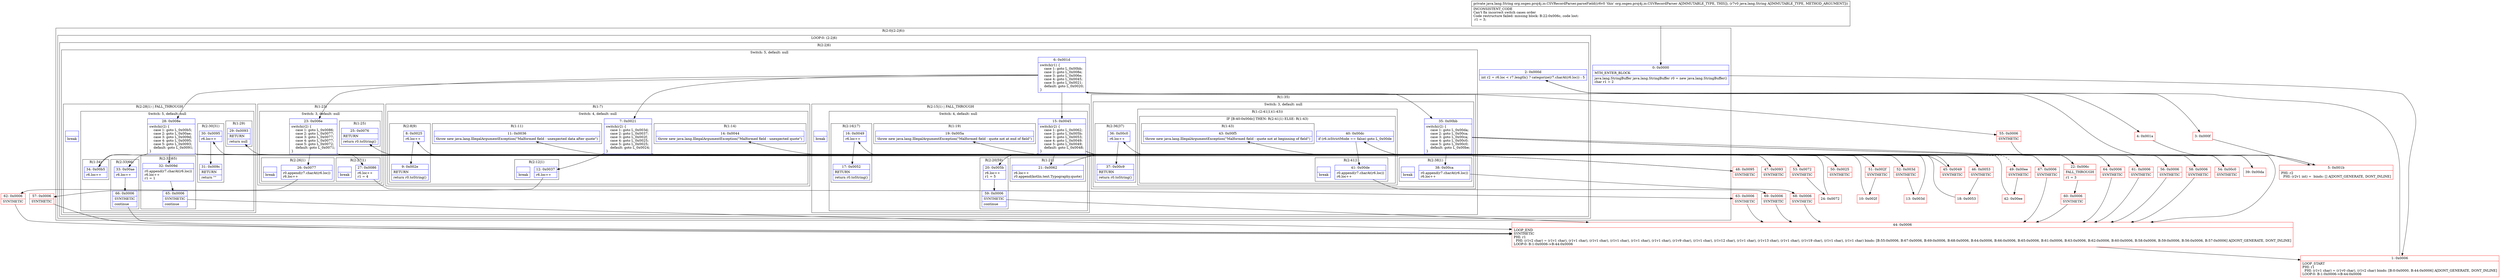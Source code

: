 digraph "CFG fororg.osgeo.proj4j.io.CSVRecordParser.parseField(Ljava\/lang\/String;)Ljava\/lang\/String;" {
subgraph cluster_Region_1605889911 {
label = "R(2:0|(2:2|6))";
node [shape=record,color=blue];
Node_0 [shape=record,label="{0\:\ 0x0000|MTH_ENTER_BLOCK\l|java.lang.StringBuffer java.lang.StringBuffer r0 = new java.lang.StringBuffer()\lchar r1 = 2\l}"];
subgraph cluster_LoopRegion_308747499 {
label = "LOOP:0: (2:2|6)";
node [shape=record,color=blue];
subgraph cluster_Region_1622031691 {
label = "R(2:2|6)";
node [shape=record,color=blue];
Node_2 [shape=record,label="{2\:\ 0x000d|int r2 = r6.loc \< r7.length() ? categorize(r7.charAt(r6.loc)) : 5\l}"];
subgraph cluster_SwitchRegion_911762101 {
label = "Switch: 5, default: null";
node [shape=record,color=blue];
Node_6 [shape=record,label="{6\:\ 0x001d|switch(r1) \{\l    case 1: goto L_0x00bb;\l    case 2: goto L_0x008e;\l    case 3: goto L_0x006e;\l    case 4: goto L_0x0045;\l    case 5: goto L_0x0021;\l    default: goto L_0x0020;\l\}\l}"];
subgraph cluster_Region_2045441651 {
label = "R(1:35)";
node [shape=record,color=blue];
subgraph cluster_SwitchRegion_739244054 {
label = "Switch: 3, default: null";
node [shape=record,color=blue];
Node_35 [shape=record,label="{35\:\ 0x00bb|switch(r2) \{\l    case 1: goto L_0x00da;\l    case 2: goto L_0x00ca;\l    case 3: goto L_0x00ca;\l    case 4: goto L_0x00c0;\l    case 5: goto L_0x00c0;\l    default: goto L_0x00be;\l\}\l}"];
subgraph cluster_Region_2052649893 {
label = "R(1:(2:41|1)(1:43))";
node [shape=record,color=blue];
subgraph cluster_IfRegion_558532322 {
label = "IF [B:40:0x00dc] THEN: R(2:41|1) ELSE: R(1:43)";
node [shape=record,color=blue];
Node_40 [shape=record,label="{40\:\ 0x00dc|if (r6.isStrictMode == false) goto L_0x00de\l}"];
subgraph cluster_Region_933270657 {
label = "R(2:41|1)";
node [shape=record,color=blue];
Node_41 [shape=record,label="{41\:\ 0x00de|r0.append(r7.charAt(r6.loc))\lr6.loc++\l}"];
Node_InsnContainer_1261736526 [shape=record,label="{|break\l}"];
}
subgraph cluster_Region_199247460 {
label = "R(1:43)";
node [shape=record,color=blue];
Node_43 [shape=record,label="{43\:\ 0x00f5|throw new java.lang.IllegalArgumentException(\"Malformed field \- quote not at beginning of field\")\l}"];
}
}
}
subgraph cluster_Region_951237094 {
label = "R(2:38|1)";
node [shape=record,color=blue];
Node_38 [shape=record,label="{38\:\ 0x00ca|r0.append(r7.charAt(r6.loc))\lr6.loc++\l}"];
Node_InsnContainer_1115951679 [shape=record,label="{|break\l}"];
}
subgraph cluster_Region_1249541587 {
label = "R(2:36|37)";
node [shape=record,color=blue];
Node_36 [shape=record,label="{36\:\ 0x00c0|r6.loc++\l}"];
Node_37 [shape=record,label="{37\:\ 0x00c9|RETURN\l|return r0.toString()\l}"];
}
}
}
subgraph cluster_Region_630681605 {
label = "R(2:28|1) | FALL_THROUGH\l";
node [shape=record,color=blue];
subgraph cluster_SwitchRegion_517552185 {
label = "Switch: 5, default: null";
node [shape=record,color=blue];
Node_28 [shape=record,label="{28\:\ 0x008e|switch(r2) \{\l    case 1: goto L_0x00b5;\l    case 2: goto L_0x00ae;\l    case 3: goto L_0x009d;\l    case 4: goto L_0x0095;\l    case 5: goto L_0x0093;\l    default: goto L_0x0091;\l\}\l}"];
subgraph cluster_Region_418343625 {
label = "R(1:34)";
node [shape=record,color=blue];
Node_34 [shape=record,label="{34\:\ 0x00b5|r6.loc++\l}"];
}
subgraph cluster_Region_1843892896 {
label = "R(2:33|66)";
node [shape=record,color=blue];
Node_33 [shape=record,label="{33\:\ 0x00ae|r6.loc++\l}"];
Node_66 [shape=record,label="{66\:\ 0x0006|SYNTHETIC\l|continue\l}"];
}
subgraph cluster_Region_710340540 {
label = "R(2:32|65)";
node [shape=record,color=blue];
Node_32 [shape=record,label="{32\:\ 0x009d|r0.append(r7.charAt(r6.loc))\lr6.loc++\lr1 = 1\l}"];
Node_65 [shape=record,label="{65\:\ 0x0006|SYNTHETIC\l|continue\l}"];
}
subgraph cluster_Region_1681734174 {
label = "R(2:30|31)";
node [shape=record,color=blue];
Node_30 [shape=record,label="{30\:\ 0x0095|r6.loc++\l}"];
Node_31 [shape=record,label="{31\:\ 0x009c|RETURN\l|return \"\"\l}"];
}
subgraph cluster_Region_2058643908 {
label = "R(1:29)";
node [shape=record,color=blue];
Node_29 [shape=record,label="{29\:\ 0x0093|RETURN\l|return null\l}"];
}
}
Node_InsnContainer_435092857 [shape=record,label="{|break\l}"];
}
subgraph cluster_Region_1213009526 {
label = "R(1:23)";
node [shape=record,color=blue];
subgraph cluster_SwitchRegion_1801567389 {
label = "Switch: 3, default: null";
node [shape=record,color=blue];
Node_23 [shape=record,label="{23\:\ 0x006e|switch(r2) \{\l    case 1: goto L_0x0086;\l    case 2: goto L_0x0077;\l    case 3: goto L_0x0077;\l    case 4: goto L_0x0077;\l    case 5: goto L_0x0072;\l    default: goto L_0x0071;\l\}\l}"];
subgraph cluster_Region_441107692 {
label = "R(2:27|1)";
node [shape=record,color=blue];
Node_27 [shape=record,label="{27\:\ 0x0086|r6.loc++\lr1 = 4\l}"];
Node_InsnContainer_181100004 [shape=record,label="{|break\l}"];
}
subgraph cluster_Region_425812715 {
label = "R(2:26|1)";
node [shape=record,color=blue];
Node_26 [shape=record,label="{26\:\ 0x0077|r0.append(r7.charAt(r6.loc))\lr6.loc++\l}"];
Node_InsnContainer_898944000 [shape=record,label="{|break\l}"];
}
subgraph cluster_Region_884049320 {
label = "R(1:25)";
node [shape=record,color=blue];
Node_25 [shape=record,label="{25\:\ 0x0076|RETURN\l|return r0.toString()\l}"];
}
}
}
subgraph cluster_Region_1168973995 {
label = "R(2:15|1) | FALL_THROUGH\l";
node [shape=record,color=blue];
subgraph cluster_SwitchRegion_2050261215 {
label = "Switch: 4, default: null";
node [shape=record,color=blue];
Node_15 [shape=record,label="{15\:\ 0x0045|switch(r2) \{\l    case 1: goto L_0x0062;\l    case 2: goto L_0x005b;\l    case 3: goto L_0x0053;\l    case 4: goto L_0x0049;\l    case 5: goto L_0x0049;\l    default: goto L_0x0048;\l\}\l}"];
subgraph cluster_Region_767357448 {
label = "R(1:21)";
node [shape=record,color=blue];
Node_21 [shape=record,label="{21\:\ 0x0062|r6.loc++\lr0.append(kotlin.text.Typography.quote)\l}"];
}
subgraph cluster_Region_1345079583 {
label = "R(2:20|59)";
node [shape=record,color=blue];
Node_20 [shape=record,label="{20\:\ 0x005b|r6.loc++\lr1 = 5\l}"];
Node_59 [shape=record,label="{59\:\ 0x0006|SYNTHETIC\l|continue\l}"];
}
subgraph cluster_Region_479107987 {
label = "R(1:19)";
node [shape=record,color=blue];
Node_19 [shape=record,label="{19\:\ 0x005a|throw new java.lang.IllegalArgumentException(\"Malformed field \- quote not at end of field\")\l}"];
}
subgraph cluster_Region_814400268 {
label = "R(2:16|17)";
node [shape=record,color=blue];
Node_16 [shape=record,label="{16\:\ 0x0049|r6.loc++\l}"];
Node_17 [shape=record,label="{17\:\ 0x0052|RETURN\l|return r0.toString()\l}"];
}
}
Node_InsnContainer_1919268942 [shape=record,label="{|break\l}"];
}
subgraph cluster_Region_1383806666 {
label = "R(1:7)";
node [shape=record,color=blue];
subgraph cluster_SwitchRegion_690493639 {
label = "Switch: 4, default: null";
node [shape=record,color=blue];
Node_7 [shape=record,label="{7\:\ 0x0021|switch(r2) \{\l    case 1: goto L_0x003d;\l    case 2: goto L_0x0037;\l    case 3: goto L_0x002f;\l    case 4: goto L_0x0025;\l    case 5: goto L_0x0025;\l    default: goto L_0x0024;\l\}\l}"];
subgraph cluster_Region_2130701398 {
label = "R(1:14)";
node [shape=record,color=blue];
Node_14 [shape=record,label="{14\:\ 0x0044|throw new java.lang.IllegalArgumentException(\"Malformed field \- unexpected quote\")\l}"];
}
subgraph cluster_Region_373666329 {
label = "R(2:12|1)";
node [shape=record,color=blue];
Node_12 [shape=record,label="{12\:\ 0x0037|r6.loc++\l}"];
Node_InsnContainer_1516080670 [shape=record,label="{|break\l}"];
}
subgraph cluster_Region_1237176151 {
label = "R(1:11)";
node [shape=record,color=blue];
Node_11 [shape=record,label="{11\:\ 0x0036|throw new java.lang.IllegalArgumentException(\"Malformed field \- unexpected data after quote\")\l}"];
}
subgraph cluster_Region_577673676 {
label = "R(2:8|9)";
node [shape=record,color=blue];
Node_8 [shape=record,label="{8\:\ 0x0025|r6.loc++\l}"];
Node_9 [shape=record,label="{9\:\ 0x002e|RETURN\l|return r0.toString()\l}"];
}
}
}
}
}
}
}
Node_1 [shape=record,color=red,label="{1\:\ 0x0006|LOOP_START\lPHI: r1 \l  PHI: (r1v1 char) = (r1v0 char), (r1v2 char) binds: [B:0:0x0000, B:44:0x0006] A[DONT_GENERATE, DONT_INLINE]\lLOOP:0: B:1:0x0006\-\>B:44:0x0006\l}"];
Node_3 [shape=record,color=red,label="{3\:\ 0x000f}"];
Node_4 [shape=record,color=red,label="{4\:\ 0x001a}"];
Node_5 [shape=record,color=red,label="{5\:\ 0x001b|PHI: r2 \l  PHI: (r2v1 int) =  binds: [] A[DONT_GENERATE, DONT_INLINE]\l}"];
Node_10 [shape=record,color=red,label="{10\:\ 0x002f}"];
Node_13 [shape=record,color=red,label="{13\:\ 0x003d}"];
Node_18 [shape=record,color=red,label="{18\:\ 0x0053}"];
Node_22 [shape=record,color=red,label="{22\:\ 0x006c|FALL_THROUGH\l|r1 = 3\l}"];
Node_24 [shape=record,color=red,label="{24\:\ 0x0072}"];
Node_39 [shape=record,color=red,label="{39\:\ 0x00da}"];
Node_42 [shape=record,color=red,label="{42\:\ 0x00ee}"];
Node_44 [shape=record,color=red,label="{44\:\ 0x0006|LOOP_END\lSYNTHETIC\lPHI: r1 \l  PHI: (r1v2 char) = (r1v1 char), (r1v1 char), (r1v1 char), (r1v1 char), (r1v1 char), (r1v1 char), (r1v9 char), (r1v1 char), (r1v12 char), (r1v1 char), (r1v13 char), (r1v1 char), (r1v19 char), (r1v1 char), (r1v1 char) binds: [B:55:0x0006, B:67:0x0006, B:69:0x0006, B:68:0x0006, B:64:0x0006, B:66:0x0006, B:65:0x0006, B:61:0x0006, B:63:0x0006, B:62:0x0006, B:60:0x0006, B:58:0x0006, B:59:0x0006, B:56:0x0006, B:57:0x0006] A[DONT_GENERATE, DONT_INLINE]\lLOOP:0: B:1:0x0006\-\>B:44:0x0006\l}"];
Node_45 [shape=record,color=red,label="{45\:\ 0x0049|SYNTHETIC\l}"];
Node_46 [shape=record,color=red,label="{46\:\ 0x0053|SYNTHETIC\l}"];
Node_47 [shape=record,color=red,label="{47\:\ 0x0093|SYNTHETIC\l}"];
Node_48 [shape=record,color=red,label="{48\:\ 0x0095|SYNTHETIC\l}"];
Node_49 [shape=record,color=red,label="{49\:\ 0x00ee|SYNTHETIC\l}"];
Node_50 [shape=record,color=red,label="{50\:\ 0x0025|SYNTHETIC\l}"];
Node_51 [shape=record,color=red,label="{51\:\ 0x002f|SYNTHETIC\l}"];
Node_52 [shape=record,color=red,label="{52\:\ 0x003d|SYNTHETIC\l}"];
Node_53 [shape=record,color=red,label="{53\:\ 0x0072|SYNTHETIC\l}"];
Node_54 [shape=record,color=red,label="{54\:\ 0x00c0|SYNTHETIC\l}"];
Node_55 [shape=record,color=red,label="{55\:\ 0x0006|SYNTHETIC\l}"];
Node_56 [shape=record,color=red,label="{56\:\ 0x0006|SYNTHETIC\l}"];
Node_57 [shape=record,color=red,label="{57\:\ 0x0006|SYNTHETIC\l}"];
Node_58 [shape=record,color=red,label="{58\:\ 0x0006|SYNTHETIC\l}"];
Node_60 [shape=record,color=red,label="{60\:\ 0x0006|SYNTHETIC\l}"];
Node_61 [shape=record,color=red,label="{61\:\ 0x0006|SYNTHETIC\l}"];
Node_62 [shape=record,color=red,label="{62\:\ 0x0006|SYNTHETIC\l}"];
Node_63 [shape=record,color=red,label="{63\:\ 0x0006|SYNTHETIC\l}"];
Node_64 [shape=record,color=red,label="{64\:\ 0x0006|SYNTHETIC\l}"];
Node_67 [shape=record,color=red,label="{67\:\ 0x0006|SYNTHETIC\l}"];
Node_68 [shape=record,color=red,label="{68\:\ 0x0006|SYNTHETIC\l}"];
Node_69 [shape=record,color=red,label="{69\:\ 0x0006|SYNTHETIC\l}"];
MethodNode[shape=record,label="{private java.lang.String org.osgeo.proj4j.io.CSVRecordParser.parseField((r6v0 'this' org.osgeo.proj4j.io.CSVRecordParser A[IMMUTABLE_TYPE, THIS]), (r7v0 java.lang.String A[IMMUTABLE_TYPE, METHOD_ARGUMENT]))  | INCONSISTENT_CODE\lCan't fix incorrect switch cases order\lCode restructure failed: missing block: B:22:0x006c, code lost:\l    r1 = 3;\l\l}"];
MethodNode -> Node_0;
Node_0 -> Node_1;
Node_2 -> Node_3;
Node_2 -> Node_4;
Node_6 -> Node_7;
Node_6 -> Node_15;
Node_6 -> Node_23;
Node_6 -> Node_28;
Node_6 -> Node_35;
Node_6 -> Node_55;
Node_35 -> Node_38;
Node_35 -> Node_39;
Node_35 -> Node_54;
Node_35 -> Node_67;
Node_40 -> Node_41;
Node_40 -> Node_49[style=dashed];
Node_41 -> Node_69;
Node_38 -> Node_68;
Node_36 -> Node_37;
Node_28 -> Node_32;
Node_28 -> Node_33;
Node_28 -> Node_34;
Node_28 -> Node_47;
Node_28 -> Node_48;
Node_28 -> Node_64;
Node_34 -> Node_22;
Node_33 -> Node_66;
Node_66 -> Node_44;
Node_32 -> Node_65;
Node_65 -> Node_44;
Node_30 -> Node_31;
Node_23 -> Node_26;
Node_23 -> Node_27;
Node_23 -> Node_53;
Node_23 -> Node_61;
Node_27 -> Node_63;
Node_26 -> Node_62;
Node_15 -> Node_20;
Node_15 -> Node_21;
Node_15 -> Node_45;
Node_15 -> Node_46;
Node_15 -> Node_58;
Node_21 -> Node_22;
Node_20 -> Node_59;
Node_59 -> Node_44;
Node_16 -> Node_17;
Node_7 -> Node_12;
Node_7 -> Node_50;
Node_7 -> Node_51;
Node_7 -> Node_52;
Node_7 -> Node_56;
Node_12 -> Node_57;
Node_8 -> Node_9;
Node_1 -> Node_2;
Node_3 -> Node_5;
Node_4 -> Node_5;
Node_5 -> Node_6;
Node_10 -> Node_11;
Node_13 -> Node_14;
Node_18 -> Node_19;
Node_22 -> Node_60;
Node_24 -> Node_25;
Node_39 -> Node_40;
Node_42 -> Node_43;
Node_44 -> Node_1;
Node_45 -> Node_16;
Node_46 -> Node_18;
Node_47 -> Node_29;
Node_48 -> Node_30;
Node_49 -> Node_42;
Node_50 -> Node_8;
Node_51 -> Node_10;
Node_52 -> Node_13;
Node_53 -> Node_24;
Node_54 -> Node_36;
Node_55 -> Node_44;
Node_56 -> Node_44;
Node_57 -> Node_44;
Node_58 -> Node_44;
Node_60 -> Node_44;
Node_61 -> Node_44;
Node_62 -> Node_44;
Node_63 -> Node_44;
Node_64 -> Node_44;
Node_67 -> Node_44;
Node_68 -> Node_44;
Node_69 -> Node_44;
}

